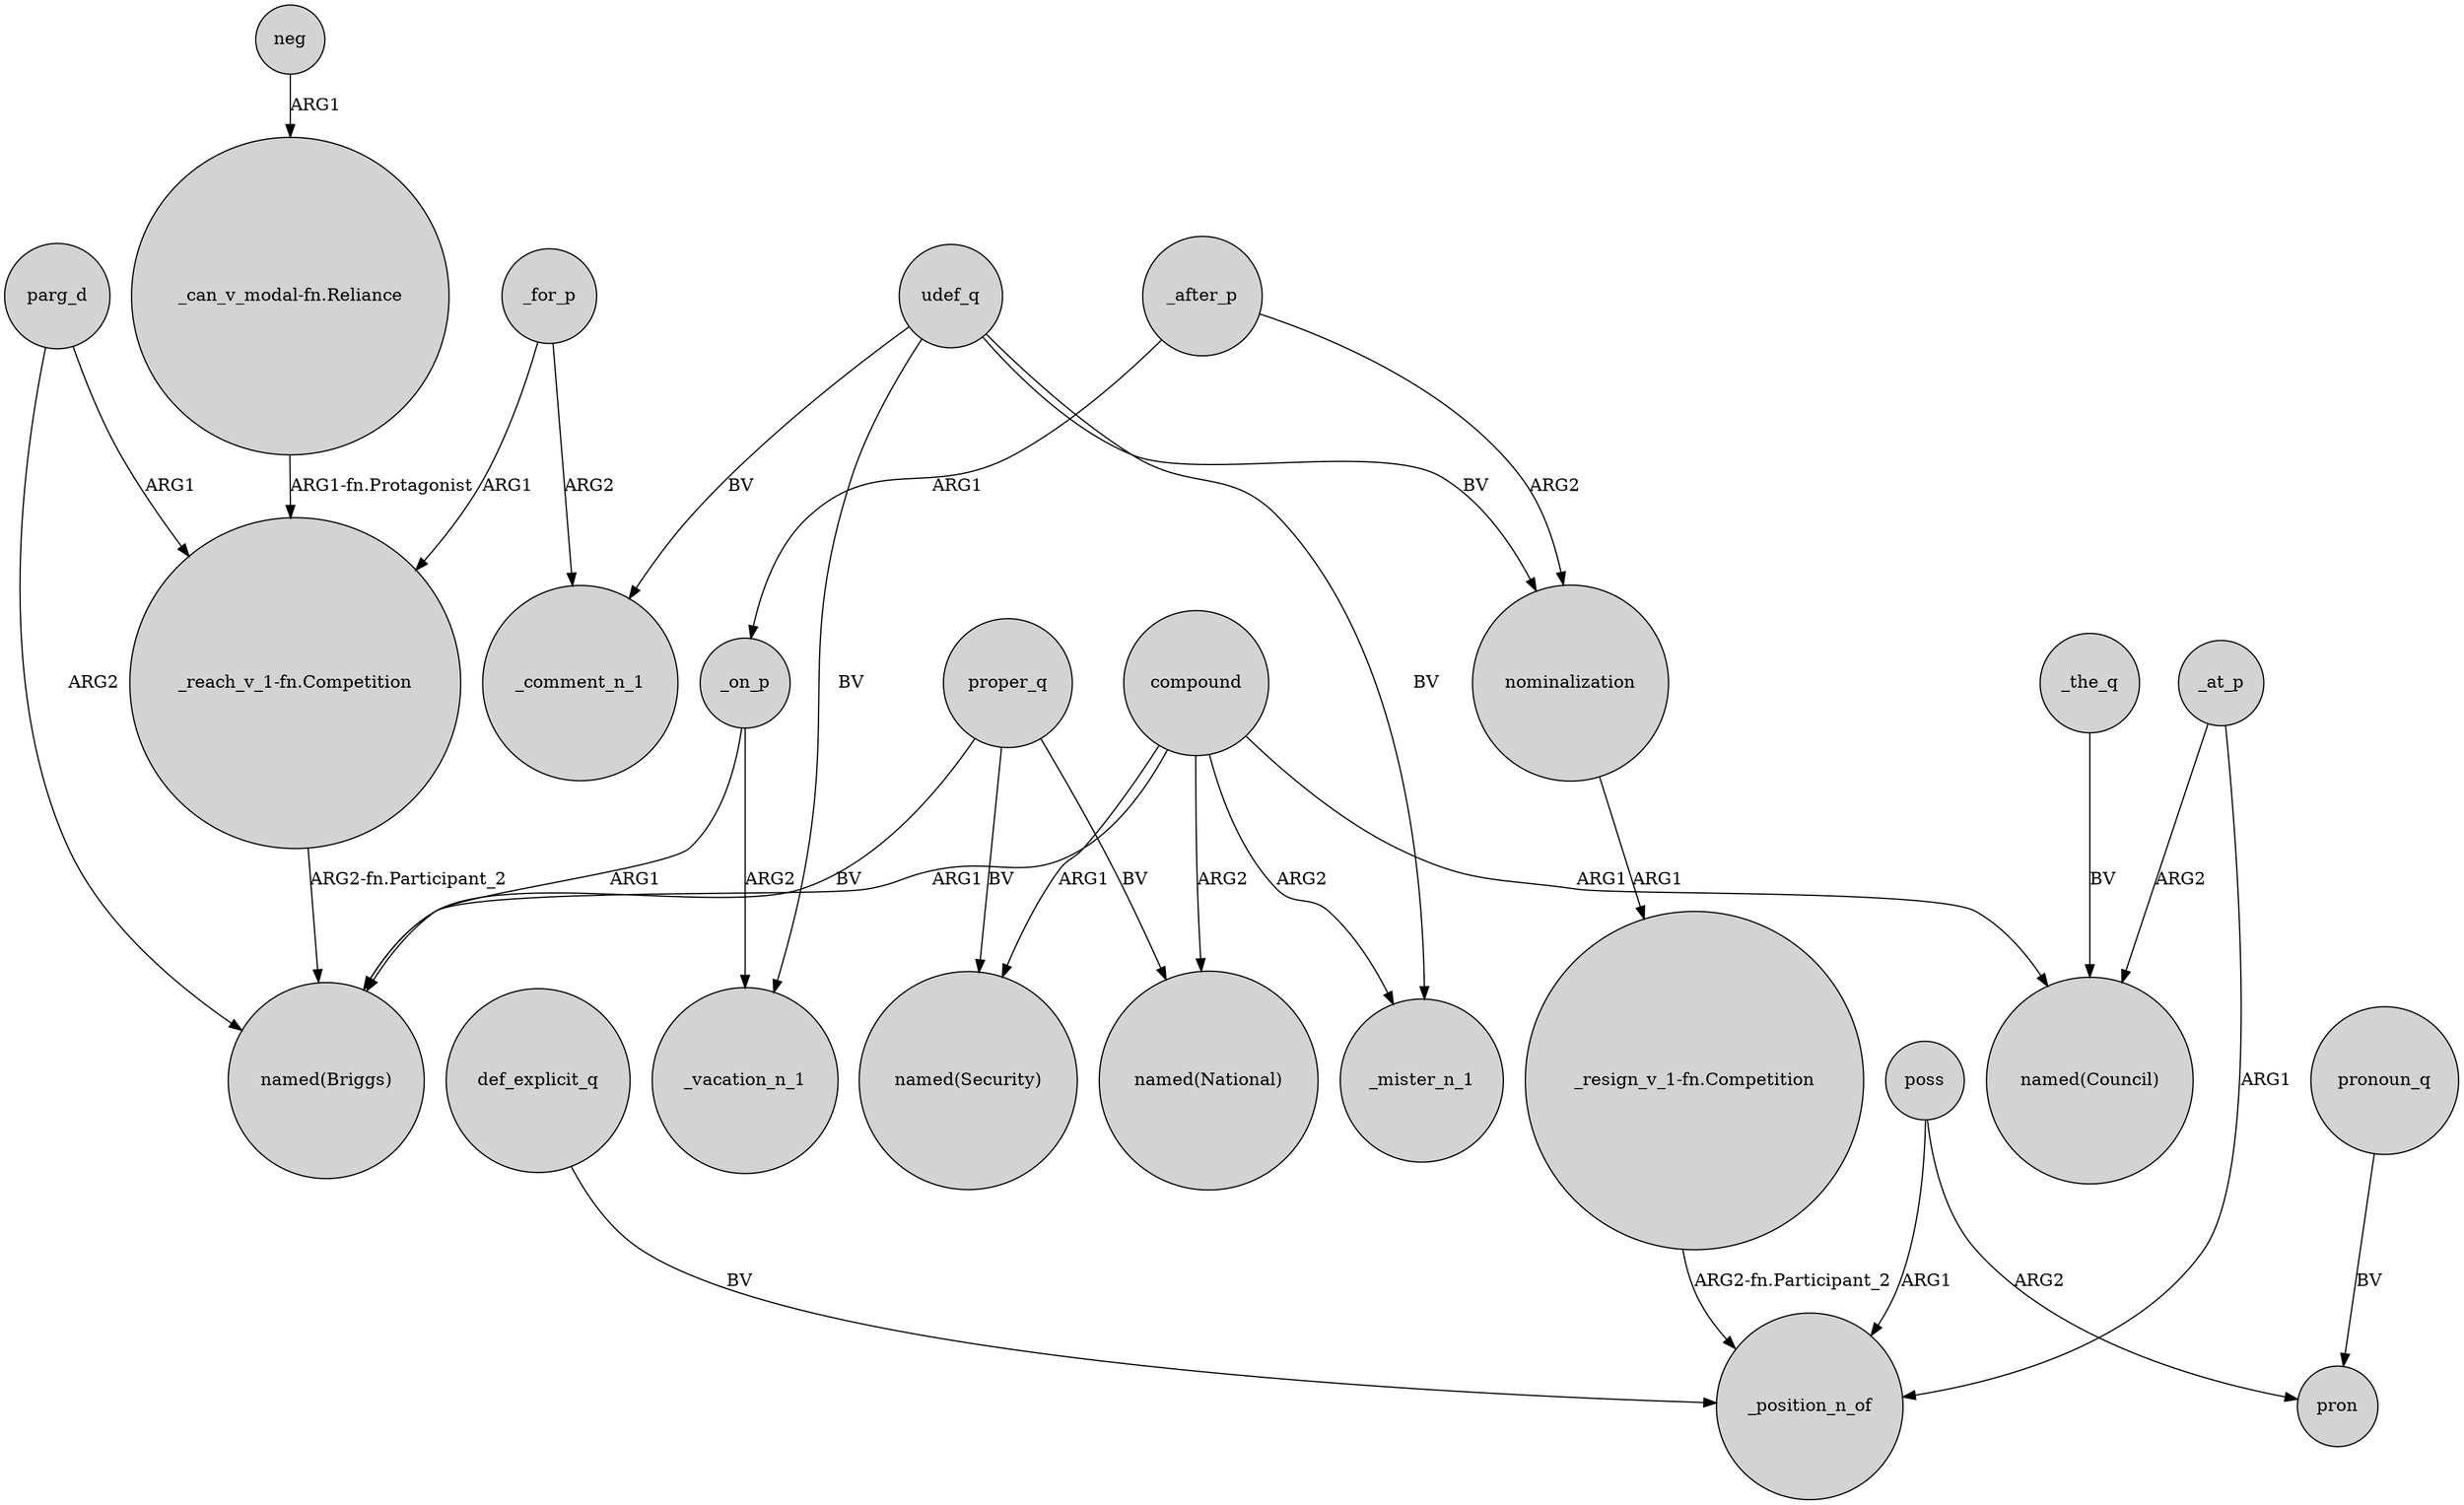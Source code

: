 digraph {
	node [shape=circle style=filled]
	parg_d -> "named(Briggs)" [label=ARG2]
	_on_p -> "named(Briggs)" [label=ARG1]
	compound -> _mister_n_1 [label=ARG2]
	parg_d -> "_reach_v_1-fn.Competition" [label=ARG1]
	compound -> "named(Security)" [label=ARG1]
	_for_p -> _comment_n_1 [label=ARG2]
	udef_q -> nominalization [label=BV]
	_at_p -> _position_n_of [label=ARG1]
	neg -> "_can_v_modal-fn.Reliance" [label=ARG1]
	compound -> "named(National)" [label=ARG2]
	udef_q -> _mister_n_1 [label=BV]
	"_can_v_modal-fn.Reliance" -> "_reach_v_1-fn.Competition" [label="ARG1-fn.Protagonist"]
	def_explicit_q -> _position_n_of [label=BV]
	_for_p -> "_reach_v_1-fn.Competition" [label=ARG1]
	nominalization -> "_resign_v_1-fn.Competition" [label=ARG1]
	"_reach_v_1-fn.Competition" -> "named(Briggs)" [label="ARG2-fn.Participant_2"]
	pronoun_q -> pron [label=BV]
	_after_p -> nominalization [label=ARG2]
	poss -> pron [label=ARG2]
	poss -> _position_n_of [label=ARG1]
	compound -> "named(Briggs)" [label=ARG1]
	_the_q -> "named(Council)" [label=BV]
	"_resign_v_1-fn.Competition" -> _position_n_of [label="ARG2-fn.Participant_2"]
	udef_q -> _vacation_n_1 [label=BV]
	proper_q -> "named(Security)" [label=BV]
	_on_p -> _vacation_n_1 [label=ARG2]
	compound -> "named(Council)" [label=ARG1]
	udef_q -> _comment_n_1 [label=BV]
	proper_q -> "named(National)" [label=BV]
	proper_q -> "named(Briggs)" [label=BV]
	_after_p -> _on_p [label=ARG1]
	_at_p -> "named(Council)" [label=ARG2]
}
